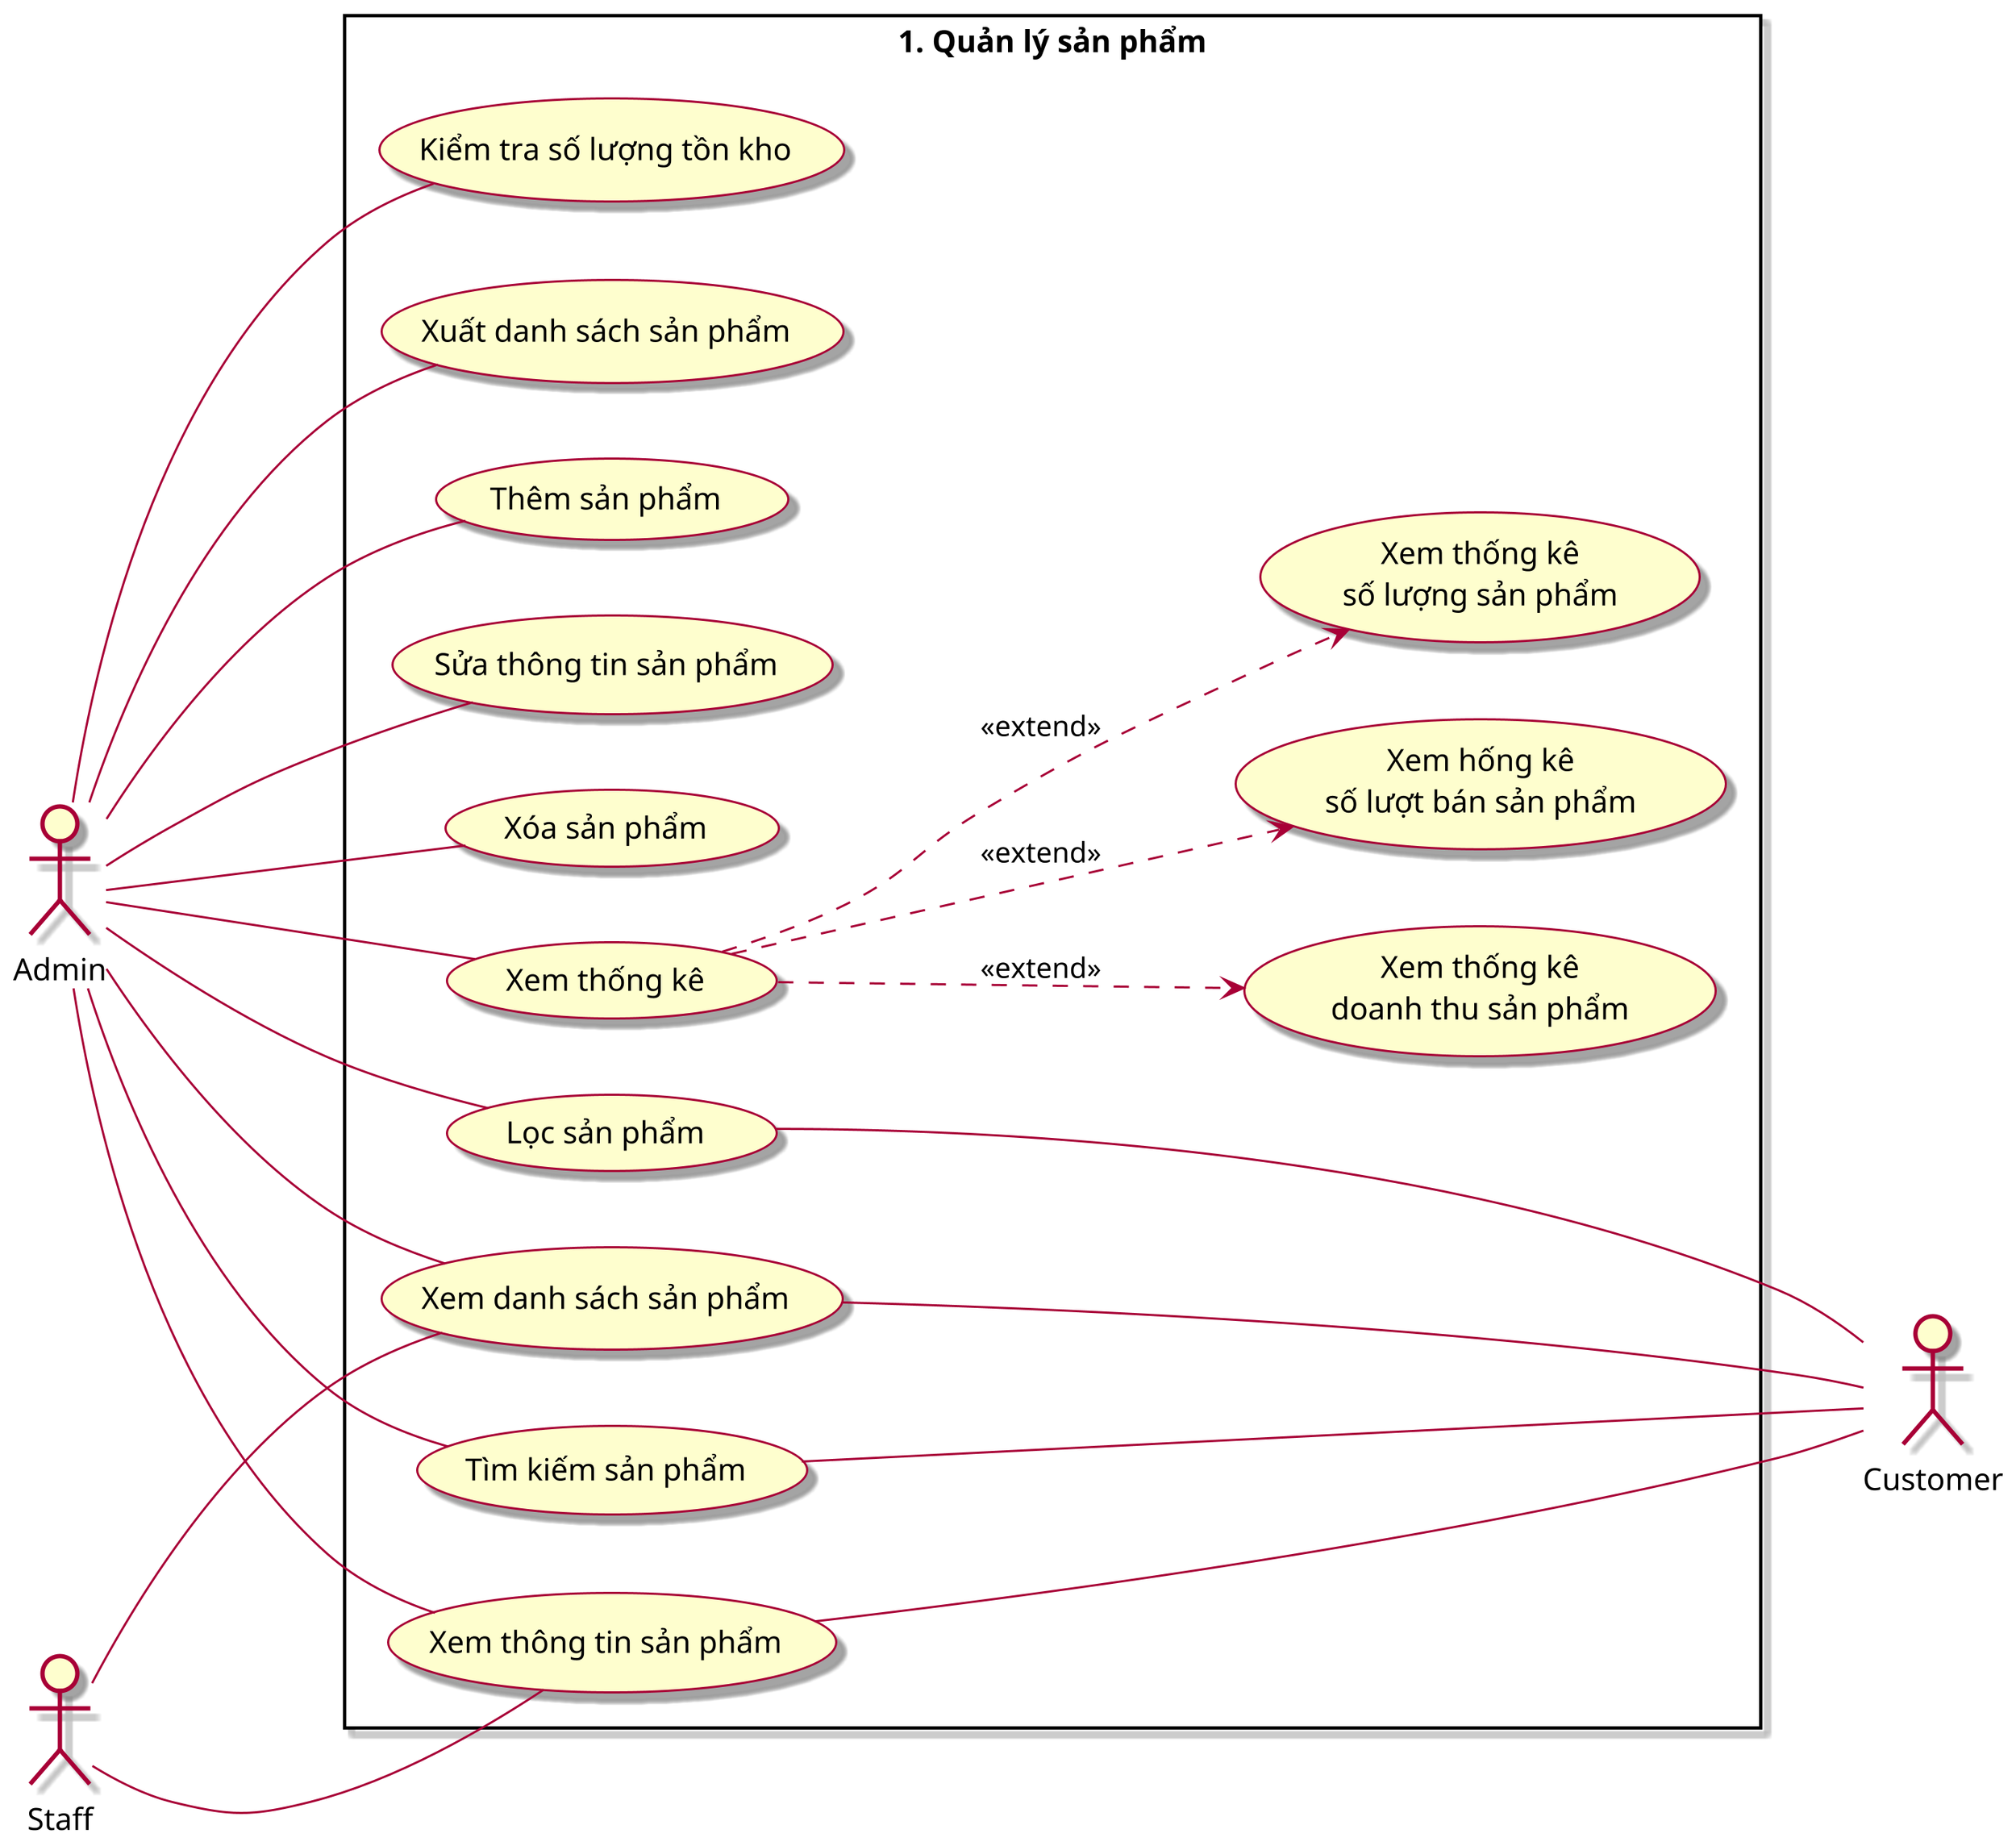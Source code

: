 @startuml ManageProduct

left to right direction
scale 3
skin rose

actor Admin as admin
actor Customer as customer
actor Staff as staff

rectangle "1. Quản lý sản phẩm" {
    usecase (Thêm sản phẩm) as tsp
    usecase (Xem danh sách sản phẩm) as xdssp
    usecase (Xem thông tin sản phẩm) as xttsp
    usecase (Sửa thông tin sản phẩm) as sttsp
    usecase (Xóa sản phẩm) as xosp
    usecase (Lọc sản phẩm) as lsp
    usecase (Tìm kiếm sản phẩm) as tksp
    usecase (Xem thống kê) as xtk
    usecase (Kiểm tra số lượng tồn kho) as ktsltk
    usecase (Xuất danh sách sản phẩm) as xudssp
    usecase (Xem thống kê\nsố lượng sản phẩm) as xtkslsp
    usecase (Xem thống kê\ndoanh thu sản phẩm) as xtkdtsp
    usecase (Xem hống kê\nsố lượt bán sản phẩm) as xtkslbsp
}

admin --- tsp
admin --- xttsp
admin --- xosp
admin --- sttsp
admin --- lsp
admin --- tksp
admin --- xtk
admin --- ktsltk
admin --- xudssp
admin --- xdssp

xttsp ---- customer
lsp ---- customer
tksp ---- customer
xdssp ---- customer

staff --- xdssp
staff --- xttsp

xtk ...> xtkdtsp : <<extend>>
xtk ...> xtkslbsp : <<extend>>
xtk ...> xtkslsp : <<extend>>

@enduml